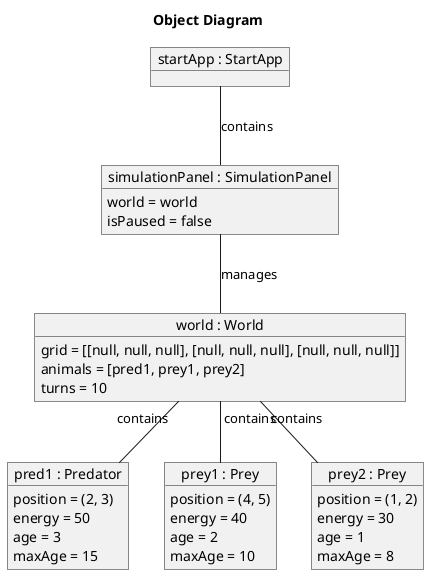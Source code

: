 @startuml
title Object Diagram

object "startApp : StartApp" as startApp

object "simulationPanel : SimulationPanel" as simulationPanel {
  world = world
  isPaused = false
}

object "world : World" as world {
  grid = [[null, null, null], [null, null, null], [null, null, null]]
  animals = [pred1, prey1, prey2]
  turns = 10
}

object "pred1 : Predator" as pred1 {
  position = (2, 3)
  energy = 50
  age = 3
  maxAge = 15
}

object "prey1 : Prey" as prey1 {
  position = (4, 5)
  energy = 40
  age = 2
  maxAge = 10
}

object "prey2 : Prey" as prey2 {
  position = (1, 2)
  energy = 30
  age = 1
  maxAge = 8
}

' Relacje (zależności przez pola)
startApp -- simulationPanel : contains
simulationPanel -- world : manages
world "contains" -- pred1
world "contains" -- prey1
world "contains" -- prey2

@enduml